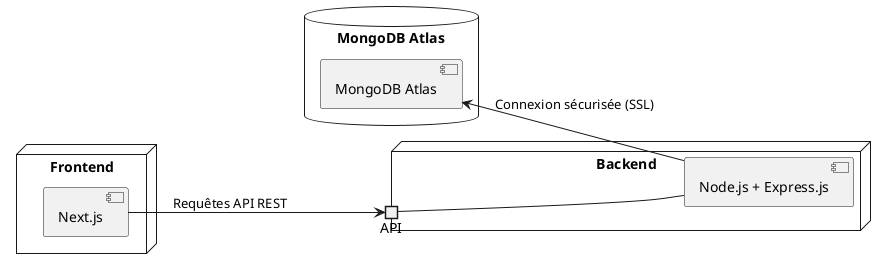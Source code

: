 @startuml TopBudget_Architecture
left to right direction

node "Frontend" {
    component NextJS [
        Next.js
    ]
}

node "Backend" {
    component NodeJs [
        Node.js + Express.js
    ]
    port API
    API - [NodeJs]
}

database "MongoDB Atlas" as mongo {
    component MongoDB [
        MongoDB Atlas
    ]
}

[NextJS] --> API: Requêtes API REST
[MongoDB] <-- [NodeJs]: Connexion sécurisée (SSL)

@enduml
